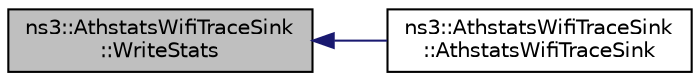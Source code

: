 digraph "ns3::AthstatsWifiTraceSink::WriteStats"
{
  edge [fontname="Helvetica",fontsize="10",labelfontname="Helvetica",labelfontsize="10"];
  node [fontname="Helvetica",fontsize="10",shape=record];
  rankdir="LR";
  Node1 [label="ns3::AthstatsWifiTraceSink\l::WriteStats",height=0.2,width=0.4,color="black", fillcolor="grey75", style="filled", fontcolor="black"];
  Node1 -> Node2 [dir="back",color="midnightblue",fontsize="10",style="solid"];
  Node2 [label="ns3::AthstatsWifiTraceSink\l::AthstatsWifiTraceSink",height=0.2,width=0.4,color="black", fillcolor="white", style="filled",URL="$d8/dac/classns3_1_1AthstatsWifiTraceSink.html#af5b6796802471705248b595f58d58e7a"];
}
